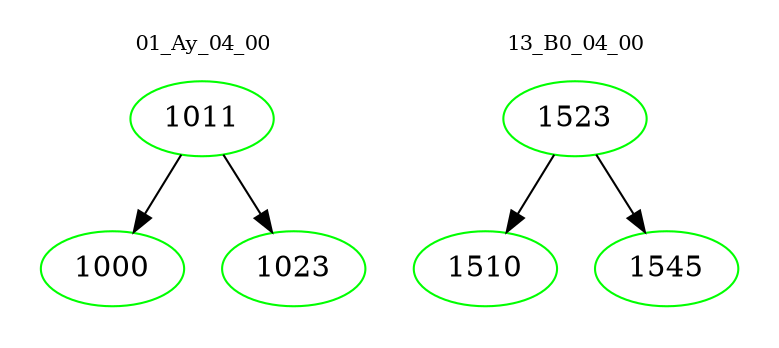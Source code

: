 digraph{
subgraph cluster_0 {
color = white
label = "01_Ay_04_00";
fontsize=10;
T0_1011 [label="1011", color="green"]
T0_1011 -> T0_1000 [color="black"]
T0_1000 [label="1000", color="green"]
T0_1011 -> T0_1023 [color="black"]
T0_1023 [label="1023", color="green"]
}
subgraph cluster_1 {
color = white
label = "13_B0_04_00";
fontsize=10;
T1_1523 [label="1523", color="green"]
T1_1523 -> T1_1510 [color="black"]
T1_1510 [label="1510", color="green"]
T1_1523 -> T1_1545 [color="black"]
T1_1545 [label="1545", color="green"]
}
}
